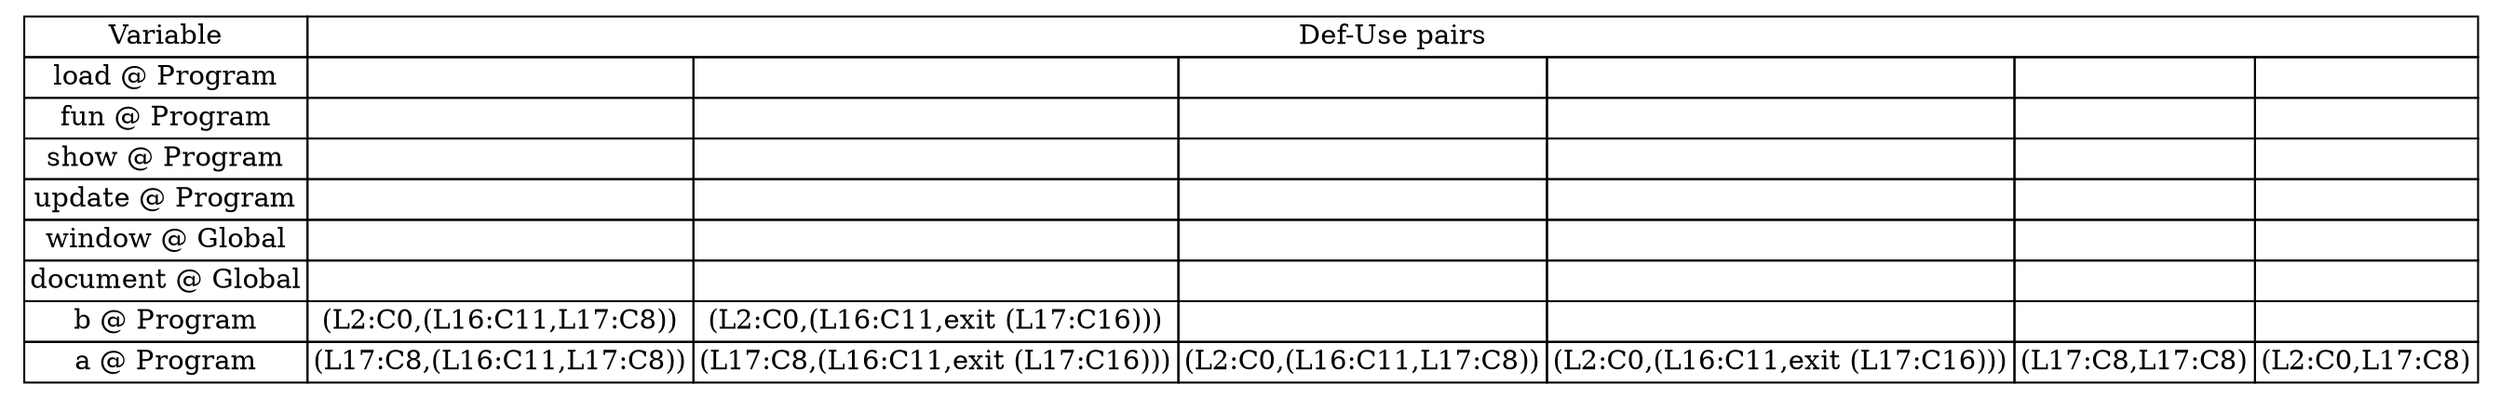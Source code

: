 digraph structs {
node [shape="plaintext"]
struct1 [label=<
<TABLE BORDER="0" CELLBORDER="1" CELLSPACING="0">
<tr><td>Variable</td><td COLSPAN="6">Def-Use pairs</td></tr><tr><td>load @ Program</td><td></td><td></td><td></td><td></td><td></td><td></td></tr>
<tr><td>fun @ Program</td><td></td><td></td><td></td><td></td><td></td><td></td></tr>
<tr><td>show @ Program</td><td></td><td></td><td></td><td></td><td></td><td></td></tr>
<tr><td>update @ Program</td><td></td><td></td><td></td><td></td><td></td><td></td></tr>
<tr><td>window @ Global</td><td></td><td></td><td></td><td></td><td></td><td></td></tr>
<tr><td>document @ Global</td><td></td><td></td><td></td><td></td><td></td><td></td></tr>
<tr><td>b @ Program</td><td>(L2:C0,(L16:C11,L17:C8))</td><td>(L2:C0,(L16:C11,exit (L17:C16)))</td><td></td><td></td><td></td><td></td></tr>
<tr><td>a @ Program</td><td>(L17:C8,(L16:C11,L17:C8))</td><td>(L17:C8,(L16:C11,exit (L17:C16)))</td><td>(L2:C0,(L16:C11,L17:C8))</td><td>(L2:C0,(L16:C11,exit (L17:C16)))</td><td>(L17:C8,L17:C8)</td><td>(L2:C0,L17:C8)</td></tr>
</TABLE>
>];
}